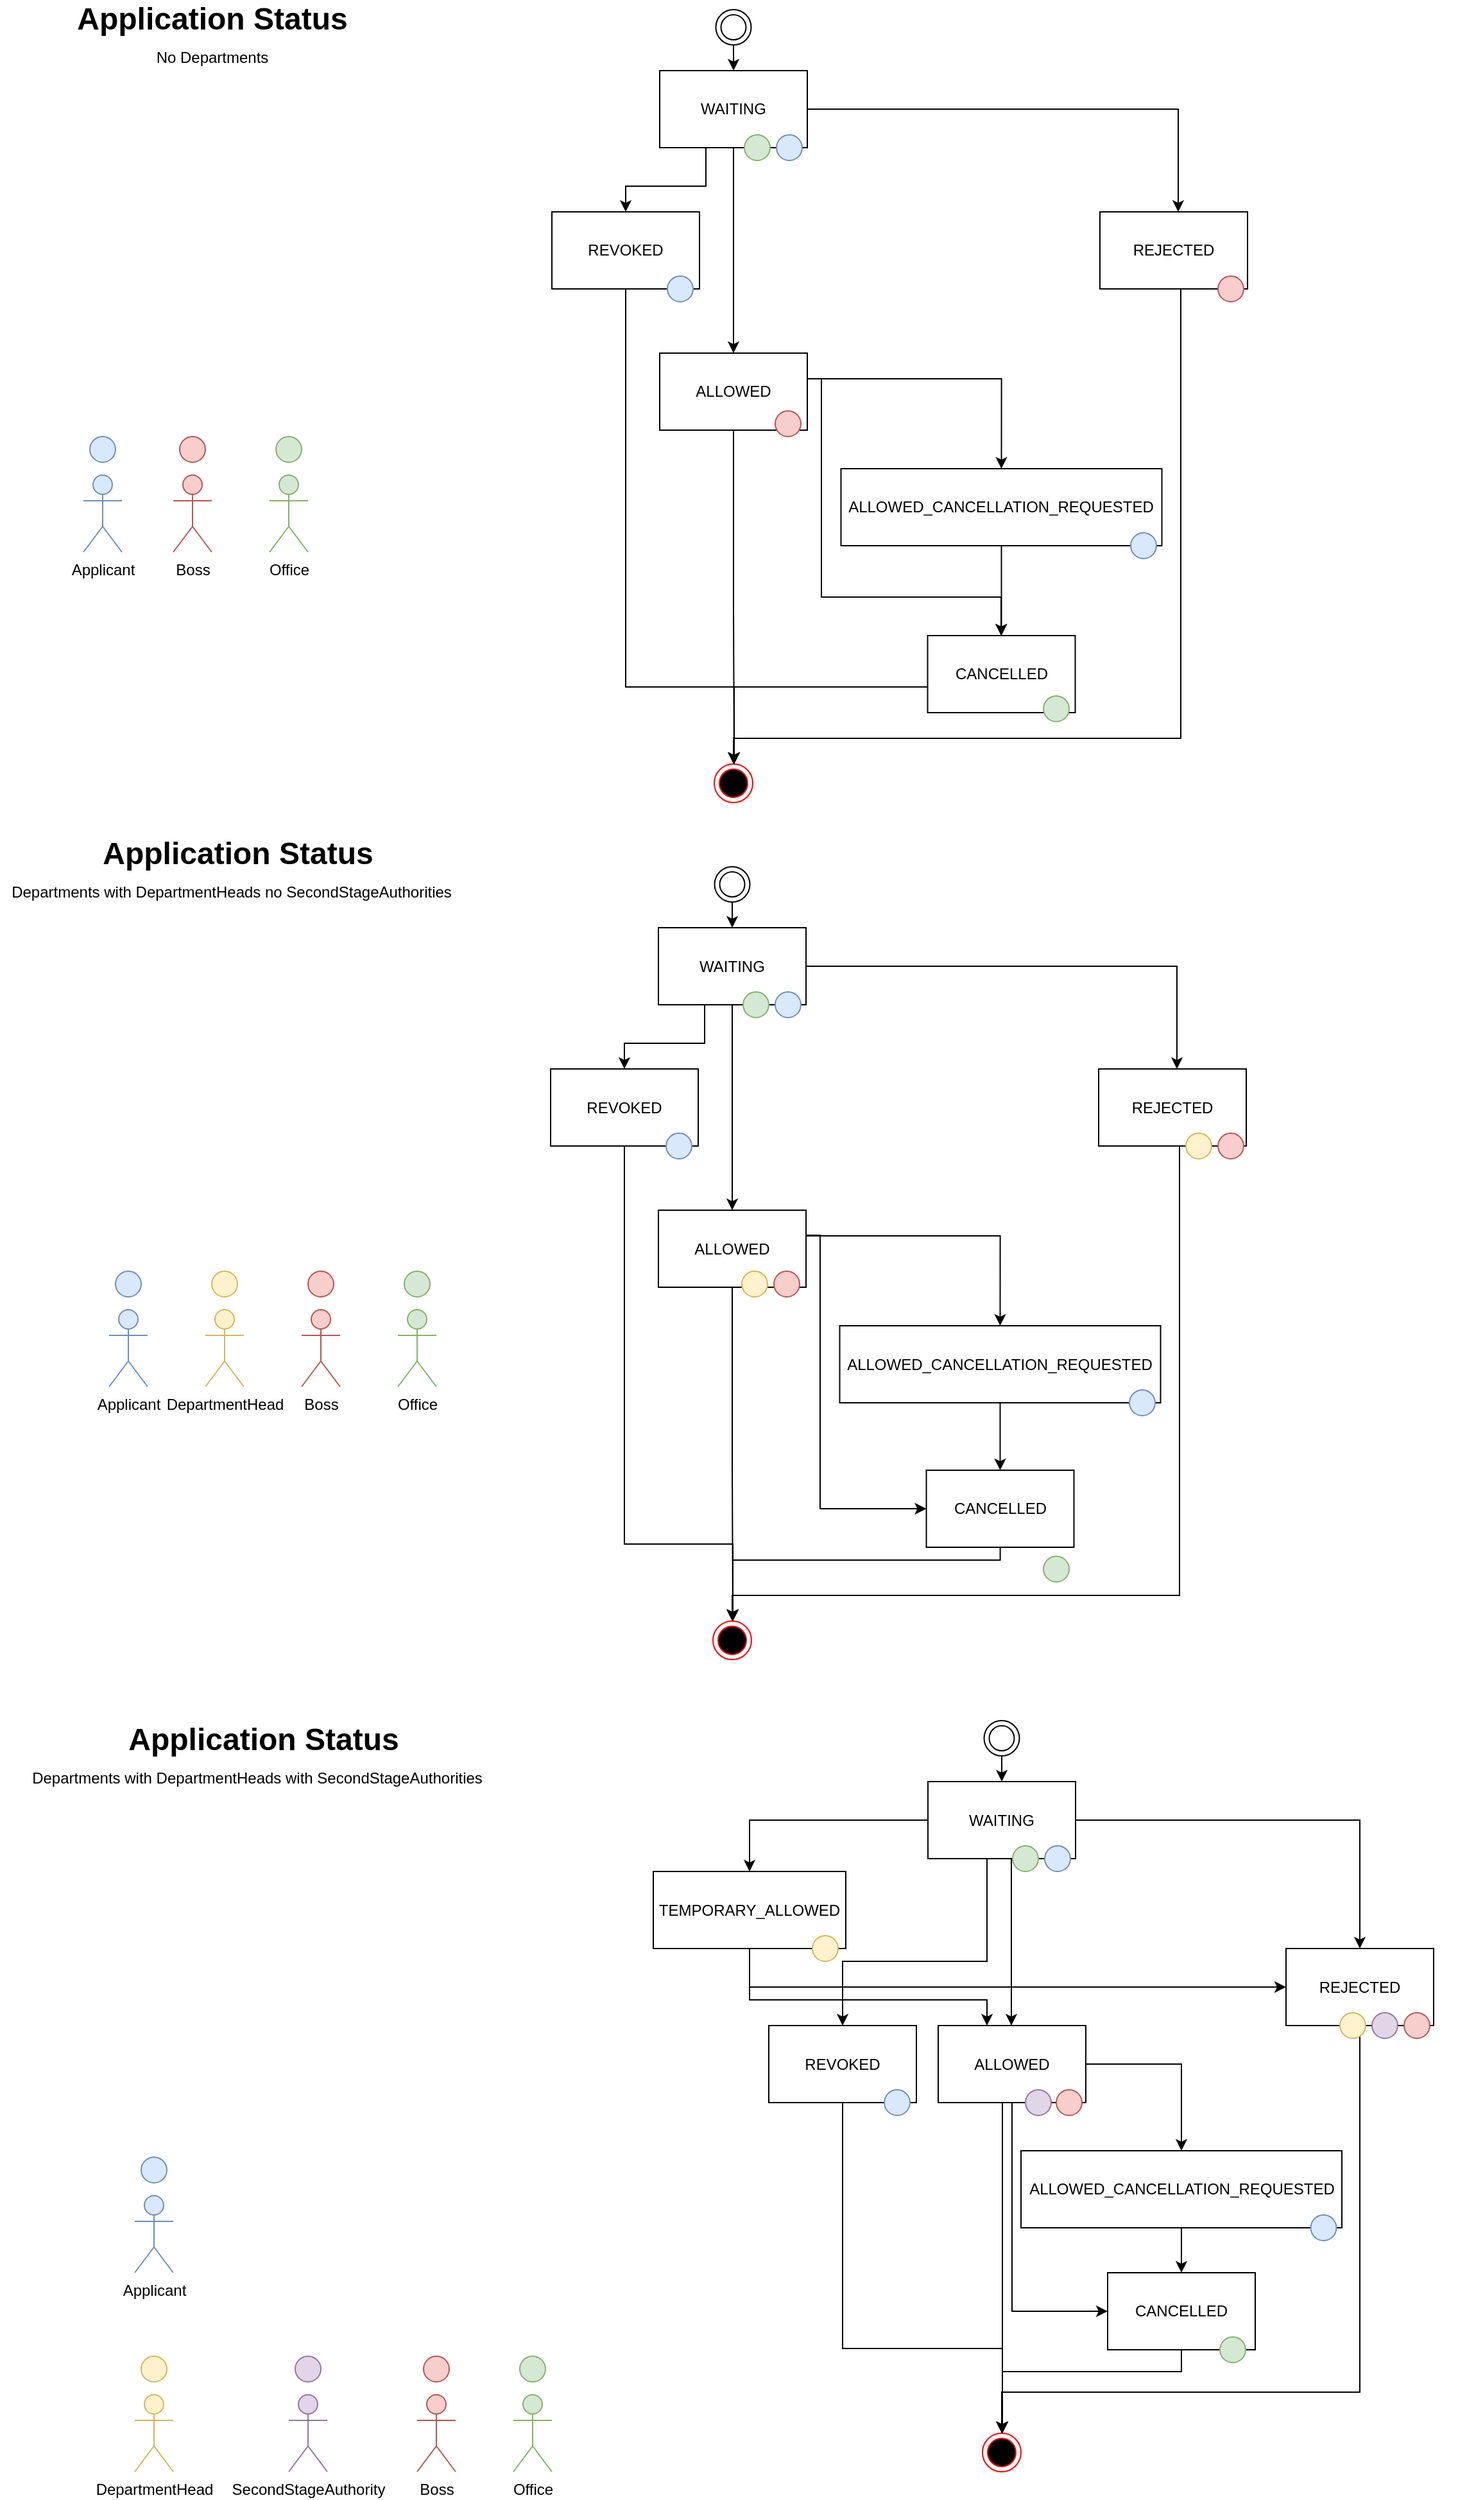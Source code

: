 <mxfile version="14.0.1" type="device"><diagram id="g-xDavWWQ0HRnOwT0rsQ" name="Page-1"><mxGraphModel dx="3197" dy="1385" grid="1" gridSize="10" guides="1" tooltips="1" connect="1" arrows="1" fold="1" page="1" pageScale="1" pageWidth="827" pageHeight="1169" math="0" shadow="0"><root><mxCell id="0"/><mxCell id="1" parent="0"/><mxCell id="nY6R7dculZnkkJ1szElw-7" value="" style="edgeStyle=orthogonalEdgeStyle;rounded=0;orthogonalLoop=1;jettySize=auto;html=1;" parent="1" source="nY6R7dculZnkkJ1szElw-1" target="nY6R7dculZnkkJ1szElw-5" edge="1"><mxGeometry relative="1" as="geometry"/></mxCell><mxCell id="nY6R7dculZnkkJ1szElw-10" style="edgeStyle=orthogonalEdgeStyle;rounded=0;orthogonalLoop=1;jettySize=auto;html=1;" parent="1" source="nY6R7dculZnkkJ1szElw-1" target="nY6R7dculZnkkJ1szElw-9" edge="1"><mxGeometry relative="1" as="geometry"><Array as="points"><mxPoint x="588" y="210"/></Array></mxGeometry></mxCell><mxCell id="nY6R7dculZnkkJ1szElw-24" style="edgeStyle=orthogonalEdgeStyle;rounded=0;orthogonalLoop=1;jettySize=auto;html=1;entryX=0.5;entryY=0;entryDx=0;entryDy=0;" parent="1" source="nY6R7dculZnkkJ1szElw-1" target="nY6R7dculZnkkJ1szElw-21" edge="1"><mxGeometry relative="1" as="geometry"><mxPoint x="120" y="510" as="targetPoint"/><Array as="points"><mxPoint x="220" y="270"/><mxPoint x="158" y="270"/></Array></mxGeometry></mxCell><mxCell id="nY6R7dculZnkkJ1szElw-1" value="WAITING" style="rounded=0;whiteSpace=wrap;html=1;" parent="1" vertex="1"><mxGeometry x="184" y="180" width="115" height="60" as="geometry"/></mxCell><mxCell id="nY6R7dculZnkkJ1szElw-2" value="&lt;b&gt;&lt;font style=&quot;font-size: 24px&quot;&gt;Application Status&lt;/font&gt;&lt;/b&gt;" style="text;html=1;align=center;verticalAlign=middle;resizable=0;points=[];autosize=1;" parent="1" vertex="1"><mxGeometry x="-280" y="130" width="230" height="20" as="geometry"/></mxCell><mxCell id="nY6R7dculZnkkJ1szElw-16" style="edgeStyle=orthogonalEdgeStyle;rounded=0;orthogonalLoop=1;jettySize=auto;html=1;exitX=0.5;exitY=1;exitDx=0;exitDy=0;" parent="1" source="nY6R7dculZnkkJ1szElw-5" target="nY6R7dculZnkkJ1szElw-13" edge="1"><mxGeometry relative="1" as="geometry"><Array as="points"><mxPoint x="242" y="600"/><mxPoint x="242" y="600"/></Array></mxGeometry></mxCell><mxCell id="nY6R7dculZnkkJ1szElw-22" style="edgeStyle=orthogonalEdgeStyle;rounded=0;orthogonalLoop=1;jettySize=auto;html=1;entryX=0.5;entryY=0;entryDx=0;entryDy=0;exitX=1;exitY=0.5;exitDx=0;exitDy=0;" parent="1" source="nY6R7dculZnkkJ1szElw-5" target="7NPfT6Cuin0GZXeHlsJb-2" edge="1"><mxGeometry relative="1" as="geometry"><Array as="points"><mxPoint x="450" y="420"/></Array></mxGeometry></mxCell><mxCell id="7NPfT6Cuin0GZXeHlsJb-9" style="edgeStyle=orthogonalEdgeStyle;rounded=0;orthogonalLoop=1;jettySize=auto;html=1;exitX=1;exitY=0.5;exitDx=0;exitDy=0;" edge="1" parent="1" source="nY6R7dculZnkkJ1szElw-5" target="nY6R7dculZnkkJ1szElw-20"><mxGeometry relative="1" as="geometry"><Array as="points"><mxPoint x="299" y="420"/><mxPoint x="310" y="420"/><mxPoint x="310" y="590"/><mxPoint x="450" y="590"/></Array></mxGeometry></mxCell><mxCell id="nY6R7dculZnkkJ1szElw-5" value="ALLOWED" style="rounded=0;whiteSpace=wrap;html=1;" parent="1" vertex="1"><mxGeometry x="184" y="400" width="115" height="60" as="geometry"/></mxCell><mxCell id="nY6R7dculZnkkJ1szElw-18" style="edgeStyle=orthogonalEdgeStyle;rounded=0;orthogonalLoop=1;jettySize=auto;html=1;entryX=0.5;entryY=0;entryDx=0;entryDy=0;" parent="1" source="nY6R7dculZnkkJ1szElw-9" target="nY6R7dculZnkkJ1szElw-13" edge="1"><mxGeometry relative="1" as="geometry"><Array as="points"><mxPoint x="590" y="700"/><mxPoint x="242" y="700"/></Array></mxGeometry></mxCell><mxCell id="nY6R7dculZnkkJ1szElw-9" value="REJECTED" style="rounded=0;whiteSpace=wrap;html=1;" parent="1" vertex="1"><mxGeometry x="527" y="290" width="115" height="60" as="geometry"/></mxCell><mxCell id="nY6R7dculZnkkJ1szElw-13" value="" style="ellipse;html=1;shape=endState;fillColor=#000000;strokeColor=#ff0000;" parent="1" vertex="1"><mxGeometry x="226.5" y="720" width="30" height="30" as="geometry"/></mxCell><mxCell id="nY6R7dculZnkkJ1szElw-15" style="edgeStyle=orthogonalEdgeStyle;rounded=0;orthogonalLoop=1;jettySize=auto;html=1;" parent="1" source="nY6R7dculZnkkJ1szElw-14" target="nY6R7dculZnkkJ1szElw-1" edge="1"><mxGeometry relative="1" as="geometry"/></mxCell><mxCell id="nY6R7dculZnkkJ1szElw-14" value="" style="ellipse;shape=doubleEllipse;html=1;dashed=0;whitespace=wrap;aspect=fixed;" parent="1" vertex="1"><mxGeometry x="227.75" y="132.5" width="27.5" height="27.5" as="geometry"/></mxCell><mxCell id="nY6R7dculZnkkJ1szElw-23" style="edgeStyle=orthogonalEdgeStyle;rounded=0;orthogonalLoop=1;jettySize=auto;html=1;" parent="1" source="nY6R7dculZnkkJ1szElw-20" target="nY6R7dculZnkkJ1szElw-13" edge="1"><mxGeometry relative="1" as="geometry"><Array as="points"><mxPoint x="242" y="660"/></Array></mxGeometry></mxCell><mxCell id="nY6R7dculZnkkJ1szElw-20" value="CANCELLED" style="rounded=0;whiteSpace=wrap;html=1;" parent="1" vertex="1"><mxGeometry x="392.75" y="620" width="115" height="60" as="geometry"/></mxCell><mxCell id="nY6R7dculZnkkJ1szElw-25" style="edgeStyle=orthogonalEdgeStyle;rounded=0;orthogonalLoop=1;jettySize=auto;html=1;" parent="1" source="nY6R7dculZnkkJ1szElw-21" target="nY6R7dculZnkkJ1szElw-13" edge="1"><mxGeometry relative="1" as="geometry"><Array as="points"><mxPoint x="158" y="660"/><mxPoint x="242" y="660"/></Array></mxGeometry></mxCell><mxCell id="nY6R7dculZnkkJ1szElw-26" value="Boss" style="shape=umlActor;verticalLabelPosition=bottom;verticalAlign=top;html=1;outlineConnect=0;fillColor=#f8cecc;strokeColor=#b85450;" parent="1" vertex="1"><mxGeometry x="-195" y="495" width="30" height="60" as="geometry"/></mxCell><mxCell id="nY6R7dculZnkkJ1szElw-27" value="Applicant" style="shape=umlActor;verticalLabelPosition=bottom;verticalAlign=top;html=1;outlineConnect=0;fillColor=#dae8fc;strokeColor=#6c8ebf;" parent="1" vertex="1"><mxGeometry x="-265" y="495" width="30" height="60" as="geometry"/></mxCell><mxCell id="nY6R7dculZnkkJ1szElw-37" value="" style="ellipse;whiteSpace=wrap;html=1;aspect=fixed;fillColor=#f8cecc;strokeColor=#b85450;" parent="1" vertex="1"><mxGeometry x="-190" y="465" width="20" height="20" as="geometry"/></mxCell><mxCell id="nY6R7dculZnkkJ1szElw-41" value="" style="group" parent="1" vertex="1" connectable="0"><mxGeometry x="569" y="340" width="70" height="20" as="geometry"/></mxCell><mxCell id="nY6R7dculZnkkJ1szElw-40" value="" style="ellipse;whiteSpace=wrap;html=1;aspect=fixed;fillColor=#f8cecc;strokeColor=#b85450;" parent="nY6R7dculZnkkJ1szElw-41" vertex="1"><mxGeometry x="50" width="20" height="20" as="geometry"/></mxCell><mxCell id="nY6R7dculZnkkJ1szElw-46" value="Office" style="shape=umlActor;verticalLabelPosition=bottom;verticalAlign=top;html=1;outlineConnect=0;fillColor=#d5e8d4;strokeColor=#82b366;" parent="1" vertex="1"><mxGeometry x="-120" y="495" width="30" height="60" as="geometry"/></mxCell><mxCell id="nY6R7dculZnkkJ1szElw-51" value="" style="ellipse;whiteSpace=wrap;html=1;aspect=fixed;fillColor=#d5e8d4;strokeColor=#82b366;" parent="1" vertex="1"><mxGeometry x="-115" y="465" width="20" height="20" as="geometry"/></mxCell><mxCell id="nY6R7dculZnkkJ1szElw-52" value="" style="ellipse;whiteSpace=wrap;html=1;aspect=fixed;fillColor=#d5e8d4;strokeColor=#82b366;" parent="1" vertex="1"><mxGeometry x="483" y="667" width="20" height="20" as="geometry"/></mxCell><mxCell id="nY6R7dculZnkkJ1szElw-53" value="" style="ellipse;whiteSpace=wrap;html=1;aspect=fixed;fillColor=#dae8fc;strokeColor=#6c8ebf;" parent="1" vertex="1"><mxGeometry x="-260" y="465" width="20" height="20" as="geometry"/></mxCell><mxCell id="nY6R7dculZnkkJ1szElw-57" value="" style="ellipse;whiteSpace=wrap;html=1;aspect=fixed;fillColor=#dae8fc;strokeColor=#6c8ebf;" parent="1" vertex="1"><mxGeometry x="275" y="230" width="20" height="20" as="geometry"/></mxCell><mxCell id="nY6R7dculZnkkJ1szElw-59" value="" style="group" parent="1" vertex="1" connectable="0"><mxGeometry x="224" y="445" width="70" height="20" as="geometry"/></mxCell><mxCell id="nY6R7dculZnkkJ1szElw-62" value="" style="ellipse;whiteSpace=wrap;html=1;aspect=fixed;fillColor=#f8cecc;strokeColor=#b85450;" parent="nY6R7dculZnkkJ1szElw-59" vertex="1"><mxGeometry x="50" width="20" height="20" as="geometry"/></mxCell><mxCell id="nY6R7dculZnkkJ1szElw-147" value="" style="ellipse;whiteSpace=wrap;html=1;aspect=fixed;fillColor=#d5e8d4;strokeColor=#82b366;" parent="1" vertex="1"><mxGeometry x="250" y="230" width="20" height="20" as="geometry"/></mxCell><mxCell id="nY6R7dculZnkkJ1szElw-153" value="&lt;b&gt;&lt;font style=&quot;font-size: 24px&quot;&gt;Application Status&lt;/font&gt;&lt;/b&gt;" style="text;html=1;align=center;verticalAlign=middle;resizable=0;points=[];autosize=1;" parent="1" vertex="1"><mxGeometry x="-260" y="780" width="230" height="20" as="geometry"/></mxCell><mxCell id="nY6R7dculZnkkJ1szElw-169" value="Boss" style="shape=umlActor;verticalLabelPosition=bottom;verticalAlign=top;html=1;outlineConnect=0;fillColor=#f8cecc;strokeColor=#b85450;" parent="1" vertex="1"><mxGeometry x="-95" y="1145" width="30" height="60" as="geometry"/></mxCell><mxCell id="nY6R7dculZnkkJ1szElw-170" value="Applicant" style="shape=umlActor;verticalLabelPosition=bottom;verticalAlign=top;html=1;outlineConnect=0;fillColor=#dae8fc;strokeColor=#6c8ebf;" parent="1" vertex="1"><mxGeometry x="-245" y="1145" width="30" height="60" as="geometry"/></mxCell><mxCell id="nY6R7dculZnkkJ1szElw-171" value="DepartmentHead" style="shape=umlActor;verticalLabelPosition=bottom;verticalAlign=top;html=1;outlineConnect=0;fillColor=#fff2cc;strokeColor=#d6b656;" parent="1" vertex="1"><mxGeometry x="-170" y="1145" width="30" height="60" as="geometry"/></mxCell><mxCell id="nY6R7dculZnkkJ1szElw-173" value="" style="ellipse;whiteSpace=wrap;html=1;aspect=fixed;fillColor=#fff2cc;strokeColor=#d6b656;" parent="1" vertex="1"><mxGeometry x="-165" y="1115" width="20" height="20" as="geometry"/></mxCell><mxCell id="nY6R7dculZnkkJ1szElw-175" value="" style="ellipse;whiteSpace=wrap;html=1;aspect=fixed;fillColor=#f8cecc;strokeColor=#b85450;" parent="1" vertex="1"><mxGeometry x="-90" y="1115" width="20" height="20" as="geometry"/></mxCell><mxCell id="nY6R7dculZnkkJ1szElw-180" value="Office" style="shape=umlActor;verticalLabelPosition=bottom;verticalAlign=top;html=1;outlineConnect=0;fillColor=#d5e8d4;strokeColor=#82b366;" parent="1" vertex="1"><mxGeometry x="-20" y="1145" width="30" height="60" as="geometry"/></mxCell><mxCell id="nY6R7dculZnkkJ1szElw-181" value="" style="ellipse;whiteSpace=wrap;html=1;aspect=fixed;fillColor=#d5e8d4;strokeColor=#82b366;" parent="1" vertex="1"><mxGeometry x="-15" y="1115" width="20" height="20" as="geometry"/></mxCell><mxCell id="nY6R7dculZnkkJ1szElw-183" value="" style="ellipse;whiteSpace=wrap;html=1;aspect=fixed;fillColor=#dae8fc;strokeColor=#6c8ebf;" parent="1" vertex="1"><mxGeometry x="-240" y="1115" width="20" height="20" as="geometry"/></mxCell><mxCell id="nY6R7dculZnkkJ1szElw-192" value="" style="edgeStyle=orthogonalEdgeStyle;rounded=0;orthogonalLoop=1;jettySize=auto;html=1;" parent="1" source="nY6R7dculZnkkJ1szElw-196" target="nY6R7dculZnkkJ1szElw-200" edge="1"><mxGeometry relative="1" as="geometry"/></mxCell><mxCell id="nY6R7dculZnkkJ1szElw-193" value="" style="edgeStyle=orthogonalEdgeStyle;rounded=0;orthogonalLoop=1;jettySize=auto;html=1;exitX=0;exitY=0.5;exitDx=0;exitDy=0;" parent="1" source="nY6R7dculZnkkJ1szElw-235" target="nY6R7dculZnkkJ1szElw-203" edge="1"><mxGeometry relative="1" as="geometry"><Array as="points"><mxPoint x="458" y="1573"/></Array></mxGeometry></mxCell><mxCell id="nY6R7dculZnkkJ1szElw-194" style="edgeStyle=orthogonalEdgeStyle;rounded=0;orthogonalLoop=1;jettySize=auto;html=1;" parent="1" source="nY6R7dculZnkkJ1szElw-196" target="nY6R7dculZnkkJ1szElw-205" edge="1"><mxGeometry relative="1" as="geometry"/></mxCell><mxCell id="nY6R7dculZnkkJ1szElw-195" style="edgeStyle=orthogonalEdgeStyle;rounded=0;orthogonalLoop=1;jettySize=auto;html=1;entryX=0.5;entryY=0;entryDx=0;entryDy=0;" parent="1" source="nY6R7dculZnkkJ1szElw-196" target="nY6R7dculZnkkJ1szElw-212" edge="1"><mxGeometry relative="1" as="geometry"><mxPoint x="329" y="1842.5" as="targetPoint"/><Array as="points"><mxPoint x="439" y="1652.5"/><mxPoint x="326" y="1652.5"/></Array></mxGeometry></mxCell><mxCell id="nY6R7dculZnkkJ1szElw-196" value="WAITING" style="rounded=0;whiteSpace=wrap;html=1;" parent="1" vertex="1"><mxGeometry x="393" y="1512.5" width="115" height="60" as="geometry"/></mxCell><mxCell id="nY6R7dculZnkkJ1szElw-197" value="&lt;b&gt;&lt;font style=&quot;font-size: 24px&quot;&gt;Application Status&lt;/font&gt;&lt;/b&gt;" style="text;html=1;align=center;verticalAlign=middle;resizable=0;points=[];autosize=1;" parent="1" vertex="1"><mxGeometry x="-240" y="1470" width="230" height="20" as="geometry"/></mxCell><mxCell id="nY6R7dculZnkkJ1szElw-198" value="" style="edgeStyle=orthogonalEdgeStyle;rounded=0;orthogonalLoop=1;jettySize=auto;html=1;" parent="1" source="nY6R7dculZnkkJ1szElw-200" target="nY6R7dculZnkkJ1szElw-203" edge="1"><mxGeometry relative="1" as="geometry"><Array as="points"><mxPoint x="254" y="1682.5"/><mxPoint x="439" y="1682.5"/></Array></mxGeometry></mxCell><mxCell id="nY6R7dculZnkkJ1szElw-199" style="edgeStyle=orthogonalEdgeStyle;rounded=0;orthogonalLoop=1;jettySize=auto;html=1;entryX=0;entryY=0.5;entryDx=0;entryDy=0;" parent="1" target="nY6R7dculZnkkJ1szElw-205" edge="1"><mxGeometry relative="1" as="geometry"><mxPoint x="254" y="1652.5" as="sourcePoint"/><Array as="points"><mxPoint x="254" y="1672.5"/></Array></mxGeometry></mxCell><mxCell id="nY6R7dculZnkkJ1szElw-201" style="edgeStyle=orthogonalEdgeStyle;rounded=0;orthogonalLoop=1;jettySize=auto;html=1;exitX=0.5;exitY=1;exitDx=0;exitDy=0;" parent="1" source="nY6R7dculZnkkJ1szElw-203" target="nY6R7dculZnkkJ1szElw-206" edge="1"><mxGeometry relative="1" as="geometry"><Array as="points"><mxPoint x="451" y="1932.5"/><mxPoint x="451" y="1932.5"/></Array></mxGeometry></mxCell><mxCell id="nY6R7dculZnkkJ1szElw-204" style="edgeStyle=orthogonalEdgeStyle;rounded=0;orthogonalLoop=1;jettySize=auto;html=1;entryX=0.5;entryY=0;entryDx=0;entryDy=0;" parent="1" source="nY6R7dculZnkkJ1szElw-205" target="nY6R7dculZnkkJ1szElw-206" edge="1"><mxGeometry relative="1" as="geometry"><Array as="points"><mxPoint x="730" y="1988"/><mxPoint x="451" y="1988"/></Array></mxGeometry></mxCell><mxCell id="nY6R7dculZnkkJ1szElw-206" value="" style="ellipse;html=1;shape=endState;fillColor=#000000;strokeColor=#ff0000;" parent="1" vertex="1"><mxGeometry x="435.5" y="2020" width="30" height="30" as="geometry"/></mxCell><mxCell id="nY6R7dculZnkkJ1szElw-207" style="edgeStyle=orthogonalEdgeStyle;rounded=0;orthogonalLoop=1;jettySize=auto;html=1;" parent="1" source="nY6R7dculZnkkJ1szElw-208" target="nY6R7dculZnkkJ1szElw-196" edge="1"><mxGeometry relative="1" as="geometry"/></mxCell><mxCell id="nY6R7dculZnkkJ1szElw-208" value="" style="ellipse;shape=doubleEllipse;html=1;dashed=0;whitespace=wrap;aspect=fixed;" parent="1" vertex="1"><mxGeometry x="436.75" y="1465" width="27.5" height="27.5" as="geometry"/></mxCell><mxCell id="nY6R7dculZnkkJ1szElw-209" style="edgeStyle=orthogonalEdgeStyle;rounded=0;orthogonalLoop=1;jettySize=auto;html=1;exitX=0.5;exitY=1;exitDx=0;exitDy=0;" parent="1" source="nY6R7dculZnkkJ1szElw-210" target="nY6R7dculZnkkJ1szElw-206" edge="1"><mxGeometry relative="1" as="geometry"><Array as="points"><mxPoint x="591" y="1972"/><mxPoint x="451" y="1972"/></Array></mxGeometry></mxCell><mxCell id="nY6R7dculZnkkJ1szElw-211" style="edgeStyle=orthogonalEdgeStyle;rounded=0;orthogonalLoop=1;jettySize=auto;html=1;" parent="1" source="nY6R7dculZnkkJ1szElw-212" target="nY6R7dculZnkkJ1szElw-206" edge="1"><mxGeometry relative="1" as="geometry"><Array as="points"><mxPoint x="327" y="1954"/><mxPoint x="451" y="1954"/></Array></mxGeometry></mxCell><mxCell id="nY6R7dculZnkkJ1szElw-213" value="Boss" style="shape=umlActor;verticalLabelPosition=bottom;verticalAlign=top;html=1;outlineConnect=0;fillColor=#f8cecc;strokeColor=#b85450;" parent="1" vertex="1"><mxGeometry x="-5" y="1990" width="30" height="60" as="geometry"/></mxCell><mxCell id="nY6R7dculZnkkJ1szElw-214" value="Applicant" style="shape=umlActor;verticalLabelPosition=bottom;verticalAlign=top;html=1;outlineConnect=0;fillColor=#dae8fc;strokeColor=#6c8ebf;" parent="1" vertex="1"><mxGeometry x="-225" y="1835" width="30" height="60" as="geometry"/></mxCell><mxCell id="nY6R7dculZnkkJ1szElw-215" value="DepartmentHead" style="shape=umlActor;verticalLabelPosition=bottom;verticalAlign=top;html=1;outlineConnect=0;fillColor=#fff2cc;strokeColor=#d6b656;" parent="1" vertex="1"><mxGeometry x="-225" y="1990" width="30" height="60" as="geometry"/></mxCell><mxCell id="nY6R7dculZnkkJ1szElw-216" value="SecondStageAuthority" style="shape=umlActor;verticalLabelPosition=bottom;verticalAlign=top;html=1;outlineConnect=0;fillColor=#e1d5e7;strokeColor=#9673a6;" parent="1" vertex="1"><mxGeometry x="-105" y="1990" width="30" height="60" as="geometry"/></mxCell><mxCell id="nY6R7dculZnkkJ1szElw-217" value="" style="ellipse;whiteSpace=wrap;html=1;aspect=fixed;fillColor=#fff2cc;strokeColor=#d6b656;" parent="1" vertex="1"><mxGeometry x="-220" y="1960" width="20" height="20" as="geometry"/></mxCell><mxCell id="nY6R7dculZnkkJ1szElw-218" value="" style="ellipse;whiteSpace=wrap;html=1;aspect=fixed;fillColor=#e1d5e7;strokeColor=#9673a6;" parent="1" vertex="1"><mxGeometry x="-100" y="1960" width="20" height="20" as="geometry"/></mxCell><mxCell id="nY6R7dculZnkkJ1szElw-219" value="" style="ellipse;whiteSpace=wrap;html=1;aspect=fixed;fillColor=#f8cecc;strokeColor=#b85450;" parent="1" vertex="1"><mxGeometry y="1960" width="20" height="20" as="geometry"/></mxCell><mxCell id="nY6R7dculZnkkJ1szElw-224" value="Office" style="shape=umlActor;verticalLabelPosition=bottom;verticalAlign=top;html=1;outlineConnect=0;fillColor=#d5e8d4;strokeColor=#82b366;" parent="1" vertex="1"><mxGeometry x="70" y="1990" width="30" height="60" as="geometry"/></mxCell><mxCell id="nY6R7dculZnkkJ1szElw-225" value="" style="ellipse;whiteSpace=wrap;html=1;aspect=fixed;fillColor=#d5e8d4;strokeColor=#82b366;" parent="1" vertex="1"><mxGeometry x="75" y="1960" width="20" height="20" as="geometry"/></mxCell><mxCell id="nY6R7dculZnkkJ1szElw-227" value="" style="ellipse;whiteSpace=wrap;html=1;aspect=fixed;fillColor=#dae8fc;strokeColor=#6c8ebf;" parent="1" vertex="1"><mxGeometry x="-220" y="1805" width="20" height="20" as="geometry"/></mxCell><mxCell id="nY6R7dculZnkkJ1szElw-230" value="" style="ellipse;whiteSpace=wrap;html=1;aspect=fixed;fillColor=#dae8fc;strokeColor=#6c8ebf;" parent="1" vertex="1"><mxGeometry x="484" y="1562.5" width="20" height="20" as="geometry"/></mxCell><mxCell id="nY6R7dculZnkkJ1szElw-235" value="" style="ellipse;whiteSpace=wrap;html=1;aspect=fixed;fillColor=#d5e8d4;strokeColor=#82b366;" parent="1" vertex="1"><mxGeometry x="459" y="1562.5" width="20" height="20" as="geometry"/></mxCell><mxCell id="nY6R7dculZnkkJ1szElw-238" value="No Departments" style="text;html=1;align=center;verticalAlign=middle;resizable=0;points=[];autosize=1;" parent="1" vertex="1"><mxGeometry x="-215" y="160" width="100" height="20" as="geometry"/></mxCell><mxCell id="nY6R7dculZnkkJ1szElw-239" value="Departments with DepartmentHeads no SecondStageAuthorities" style="text;html=1;align=center;verticalAlign=middle;resizable=0;points=[];autosize=1;" parent="1" vertex="1"><mxGeometry x="-330" y="810" width="360" height="20" as="geometry"/></mxCell><mxCell id="nY6R7dculZnkkJ1szElw-240" value="Departments with DepartmentHeads with SecondStageAuthorities" style="text;html=1;align=center;verticalAlign=middle;resizable=0;points=[];autosize=1;" parent="1" vertex="1"><mxGeometry x="-315" y="1500" width="370" height="20" as="geometry"/></mxCell><mxCell id="7NPfT6Cuin0GZXeHlsJb-3" style="edgeStyle=orthogonalEdgeStyle;rounded=0;orthogonalLoop=1;jettySize=auto;html=1;exitX=0.5;exitY=1;exitDx=0;exitDy=0;entryX=0.5;entryY=0;entryDx=0;entryDy=0;" edge="1" parent="1" source="7NPfT6Cuin0GZXeHlsJb-2" target="nY6R7dculZnkkJ1szElw-20"><mxGeometry relative="1" as="geometry"/></mxCell><mxCell id="7NPfT6Cuin0GZXeHlsJb-11" value="" style="group" vertex="1" connectable="0" parent="1"><mxGeometry x="100" y="290" width="115" height="70" as="geometry"/></mxCell><mxCell id="nY6R7dculZnkkJ1szElw-21" value="REVOKED" style="rounded=0;whiteSpace=wrap;html=1;" parent="7NPfT6Cuin0GZXeHlsJb-11" vertex="1"><mxGeometry width="115" height="60" as="geometry"/></mxCell><mxCell id="nY6R7dculZnkkJ1szElw-54" value="" style="ellipse;whiteSpace=wrap;html=1;aspect=fixed;fillColor=#dae8fc;strokeColor=#6c8ebf;" parent="7NPfT6Cuin0GZXeHlsJb-11" vertex="1"><mxGeometry x="90" y="50" width="20" height="20" as="geometry"/></mxCell><mxCell id="7NPfT6Cuin0GZXeHlsJb-12" value="" style="group" vertex="1" connectable="0" parent="1"><mxGeometry x="325.25" y="490" width="250" height="70" as="geometry"/></mxCell><mxCell id="7NPfT6Cuin0GZXeHlsJb-2" value="&lt;span class=&quot;blob-code-inner blob-code-marker&quot;&gt;&lt;span class=&quot;pl-c1&quot;&gt;ALLOWED_CANCELLATION_REQUESTED&lt;/span&gt;&lt;/span&gt;" style="rounded=0;whiteSpace=wrap;html=1;" vertex="1" parent="7NPfT6Cuin0GZXeHlsJb-12"><mxGeometry width="250" height="60" as="geometry"/></mxCell><mxCell id="7NPfT6Cuin0GZXeHlsJb-5" value="" style="ellipse;whiteSpace=wrap;html=1;aspect=fixed;fillColor=#dae8fc;strokeColor=#6c8ebf;" vertex="1" parent="7NPfT6Cuin0GZXeHlsJb-12"><mxGeometry x="225.75" y="50" width="20" height="20" as="geometry"/></mxCell><mxCell id="7NPfT6Cuin0GZXeHlsJb-14" value="" style="edgeStyle=orthogonalEdgeStyle;rounded=0;orthogonalLoop=1;jettySize=auto;html=1;" edge="1" parent="1" source="7NPfT6Cuin0GZXeHlsJb-17" target="7NPfT6Cuin0GZXeHlsJb-21"><mxGeometry relative="1" as="geometry"/></mxCell><mxCell id="7NPfT6Cuin0GZXeHlsJb-15" style="edgeStyle=orthogonalEdgeStyle;rounded=0;orthogonalLoop=1;jettySize=auto;html=1;" edge="1" parent="1" source="7NPfT6Cuin0GZXeHlsJb-17" target="7NPfT6Cuin0GZXeHlsJb-23"><mxGeometry relative="1" as="geometry"><Array as="points"><mxPoint x="587" y="877.5"/></Array></mxGeometry></mxCell><mxCell id="7NPfT6Cuin0GZXeHlsJb-16" style="edgeStyle=orthogonalEdgeStyle;rounded=0;orthogonalLoop=1;jettySize=auto;html=1;entryX=0.5;entryY=0;entryDx=0;entryDy=0;" edge="1" parent="1" source="7NPfT6Cuin0GZXeHlsJb-17" target="7NPfT6Cuin0GZXeHlsJb-39"><mxGeometry relative="1" as="geometry"><mxPoint x="119" y="1177.5" as="targetPoint"/><Array as="points"><mxPoint x="219" y="937.5"/><mxPoint x="157" y="937.5"/></Array></mxGeometry></mxCell><mxCell id="7NPfT6Cuin0GZXeHlsJb-17" value="WAITING" style="rounded=0;whiteSpace=wrap;html=1;" vertex="1" parent="1"><mxGeometry x="183" y="847.5" width="115" height="60" as="geometry"/></mxCell><mxCell id="7NPfT6Cuin0GZXeHlsJb-18" style="edgeStyle=orthogonalEdgeStyle;rounded=0;orthogonalLoop=1;jettySize=auto;html=1;exitX=0.5;exitY=1;exitDx=0;exitDy=0;" edge="1" parent="1" source="7NPfT6Cuin0GZXeHlsJb-21" target="7NPfT6Cuin0GZXeHlsJb-24"><mxGeometry relative="1" as="geometry"><Array as="points"><mxPoint x="241" y="1267.5"/><mxPoint x="241" y="1267.5"/></Array></mxGeometry></mxCell><mxCell id="7NPfT6Cuin0GZXeHlsJb-19" style="edgeStyle=orthogonalEdgeStyle;rounded=0;orthogonalLoop=1;jettySize=auto;html=1;entryX=0.5;entryY=0;entryDx=0;entryDy=0;exitX=1;exitY=0.5;exitDx=0;exitDy=0;" edge="1" parent="1" source="7NPfT6Cuin0GZXeHlsJb-21" target="7NPfT6Cuin0GZXeHlsJb-42"><mxGeometry relative="1" as="geometry"><Array as="points"><mxPoint x="449" y="1087.5"/></Array></mxGeometry></mxCell><mxCell id="7NPfT6Cuin0GZXeHlsJb-20" style="edgeStyle=orthogonalEdgeStyle;rounded=0;orthogonalLoop=1;jettySize=auto;html=1;exitX=1;exitY=0.5;exitDx=0;exitDy=0;entryX=0;entryY=0.5;entryDx=0;entryDy=0;" edge="1" parent="1" source="7NPfT6Cuin0GZXeHlsJb-21" target="7NPfT6Cuin0GZXeHlsJb-28"><mxGeometry relative="1" as="geometry"><Array as="points"><mxPoint x="298" y="1087"/><mxPoint x="309" y="1087"/><mxPoint x="309" y="1300"/></Array></mxGeometry></mxCell><mxCell id="7NPfT6Cuin0GZXeHlsJb-21" value="ALLOWED" style="rounded=0;whiteSpace=wrap;html=1;" vertex="1" parent="1"><mxGeometry x="183" y="1067.5" width="115" height="60" as="geometry"/></mxCell><mxCell id="7NPfT6Cuin0GZXeHlsJb-22" style="edgeStyle=orthogonalEdgeStyle;rounded=0;orthogonalLoop=1;jettySize=auto;html=1;entryX=0.5;entryY=0;entryDx=0;entryDy=0;" edge="1" parent="1" source="7NPfT6Cuin0GZXeHlsJb-23" target="7NPfT6Cuin0GZXeHlsJb-24"><mxGeometry relative="1" as="geometry"><Array as="points"><mxPoint x="589" y="1367.5"/><mxPoint x="241" y="1367.5"/></Array></mxGeometry></mxCell><mxCell id="7NPfT6Cuin0GZXeHlsJb-23" value="REJECTED" style="rounded=0;whiteSpace=wrap;html=1;" vertex="1" parent="1"><mxGeometry x="526" y="957.5" width="115" height="60" as="geometry"/></mxCell><mxCell id="7NPfT6Cuin0GZXeHlsJb-24" value="" style="ellipse;html=1;shape=endState;fillColor=#000000;strokeColor=#ff0000;" vertex="1" parent="1"><mxGeometry x="225.5" y="1387.5" width="30" height="30" as="geometry"/></mxCell><mxCell id="7NPfT6Cuin0GZXeHlsJb-25" style="edgeStyle=orthogonalEdgeStyle;rounded=0;orthogonalLoop=1;jettySize=auto;html=1;" edge="1" parent="1" source="7NPfT6Cuin0GZXeHlsJb-26" target="7NPfT6Cuin0GZXeHlsJb-17"><mxGeometry relative="1" as="geometry"/></mxCell><mxCell id="7NPfT6Cuin0GZXeHlsJb-26" value="" style="ellipse;shape=doubleEllipse;html=1;dashed=0;whitespace=wrap;aspect=fixed;" vertex="1" parent="1"><mxGeometry x="226.75" y="800" width="27.5" height="27.5" as="geometry"/></mxCell><mxCell id="7NPfT6Cuin0GZXeHlsJb-27" style="edgeStyle=orthogonalEdgeStyle;rounded=0;orthogonalLoop=1;jettySize=auto;html=1;" edge="1" parent="1" source="7NPfT6Cuin0GZXeHlsJb-28" target="7NPfT6Cuin0GZXeHlsJb-24"><mxGeometry relative="1" as="geometry"><Array as="points"><mxPoint x="449" y="1340"/><mxPoint x="241" y="1340"/></Array></mxGeometry></mxCell><mxCell id="7NPfT6Cuin0GZXeHlsJb-28" value="CANCELLED" style="rounded=0;whiteSpace=wrap;html=1;" vertex="1" parent="1"><mxGeometry x="391.75" y="1270" width="115" height="60" as="geometry"/></mxCell><mxCell id="7NPfT6Cuin0GZXeHlsJb-29" style="edgeStyle=orthogonalEdgeStyle;rounded=0;orthogonalLoop=1;jettySize=auto;html=1;" edge="1" parent="1" source="7NPfT6Cuin0GZXeHlsJb-39" target="7NPfT6Cuin0GZXeHlsJb-24"><mxGeometry relative="1" as="geometry"><Array as="points"><mxPoint x="157" y="1327.5"/><mxPoint x="241" y="1327.5"/></Array></mxGeometry></mxCell><mxCell id="7NPfT6Cuin0GZXeHlsJb-30" value="" style="group" vertex="1" connectable="0" parent="1"><mxGeometry x="569" y="1007.5" width="70" height="20" as="geometry"/></mxCell><mxCell id="7NPfT6Cuin0GZXeHlsJb-31" value="" style="ellipse;whiteSpace=wrap;html=1;aspect=fixed;fillColor=#f8cecc;strokeColor=#b85450;" vertex="1" parent="7NPfT6Cuin0GZXeHlsJb-30"><mxGeometry x="50" width="20" height="20" as="geometry"/></mxCell><mxCell id="7NPfT6Cuin0GZXeHlsJb-32" value="" style="ellipse;whiteSpace=wrap;html=1;aspect=fixed;fillColor=#d5e8d4;strokeColor=#82b366;" vertex="1" parent="1"><mxGeometry x="483" y="1337" width="20" height="20" as="geometry"/></mxCell><mxCell id="7NPfT6Cuin0GZXeHlsJb-33" value="" style="ellipse;whiteSpace=wrap;html=1;aspect=fixed;fillColor=#dae8fc;strokeColor=#6c8ebf;" vertex="1" parent="1"><mxGeometry x="274" y="897.5" width="20" height="20" as="geometry"/></mxCell><mxCell id="7NPfT6Cuin0GZXeHlsJb-34" value="" style="group" vertex="1" connectable="0" parent="1"><mxGeometry x="223" y="1115" width="70" height="20" as="geometry"/></mxCell><mxCell id="7NPfT6Cuin0GZXeHlsJb-35" value="" style="ellipse;whiteSpace=wrap;html=1;aspect=fixed;fillColor=#f8cecc;strokeColor=#b85450;" vertex="1" parent="7NPfT6Cuin0GZXeHlsJb-34"><mxGeometry x="50" width="20" height="20" as="geometry"/></mxCell><mxCell id="7NPfT6Cuin0GZXeHlsJb-36" value="" style="ellipse;whiteSpace=wrap;html=1;aspect=fixed;fillColor=#d5e8d4;strokeColor=#82b366;" vertex="1" parent="1"><mxGeometry x="249" y="897.5" width="20" height="20" as="geometry"/></mxCell><mxCell id="7NPfT6Cuin0GZXeHlsJb-37" style="edgeStyle=orthogonalEdgeStyle;rounded=0;orthogonalLoop=1;jettySize=auto;html=1;exitX=0.5;exitY=1;exitDx=0;exitDy=0;entryX=0.5;entryY=0;entryDx=0;entryDy=0;" edge="1" parent="1" source="7NPfT6Cuin0GZXeHlsJb-42" target="7NPfT6Cuin0GZXeHlsJb-28"><mxGeometry relative="1" as="geometry"/></mxCell><mxCell id="7NPfT6Cuin0GZXeHlsJb-38" value="" style="group" vertex="1" connectable="0" parent="1"><mxGeometry x="99" y="957.5" width="115" height="70" as="geometry"/></mxCell><mxCell id="7NPfT6Cuin0GZXeHlsJb-39" value="REVOKED" style="rounded=0;whiteSpace=wrap;html=1;" vertex="1" parent="7NPfT6Cuin0GZXeHlsJb-38"><mxGeometry width="115" height="60" as="geometry"/></mxCell><mxCell id="7NPfT6Cuin0GZXeHlsJb-40" value="" style="ellipse;whiteSpace=wrap;html=1;aspect=fixed;fillColor=#dae8fc;strokeColor=#6c8ebf;" vertex="1" parent="7NPfT6Cuin0GZXeHlsJb-38"><mxGeometry x="90" y="50" width="20" height="20" as="geometry"/></mxCell><mxCell id="7NPfT6Cuin0GZXeHlsJb-41" value="" style="group" vertex="1" connectable="0" parent="1"><mxGeometry x="324.25" y="1157.5" width="250" height="70" as="geometry"/></mxCell><mxCell id="7NPfT6Cuin0GZXeHlsJb-42" value="&lt;span class=&quot;blob-code-inner blob-code-marker&quot;&gt;&lt;span class=&quot;pl-c1&quot;&gt;ALLOWED_CANCELLATION_REQUESTED&lt;/span&gt;&lt;/span&gt;" style="rounded=0;whiteSpace=wrap;html=1;" vertex="1" parent="7NPfT6Cuin0GZXeHlsJb-41"><mxGeometry width="250" height="60" as="geometry"/></mxCell><mxCell id="7NPfT6Cuin0GZXeHlsJb-43" value="" style="ellipse;whiteSpace=wrap;html=1;aspect=fixed;fillColor=#dae8fc;strokeColor=#6c8ebf;" vertex="1" parent="7NPfT6Cuin0GZXeHlsJb-41"><mxGeometry x="225.75" y="50" width="20" height="20" as="geometry"/></mxCell><mxCell id="7NPfT6Cuin0GZXeHlsJb-49" value="" style="ellipse;whiteSpace=wrap;html=1;aspect=fixed;fillColor=#fff2cc;strokeColor=#d6b656;" vertex="1" parent="1"><mxGeometry x="594" y="1007.5" width="20" height="20" as="geometry"/></mxCell><mxCell id="7NPfT6Cuin0GZXeHlsJb-51" value="" style="ellipse;whiteSpace=wrap;html=1;aspect=fixed;fillColor=#fff2cc;strokeColor=#d6b656;" vertex="1" parent="1"><mxGeometry x="248" y="1115" width="20" height="20" as="geometry"/></mxCell><mxCell id="7NPfT6Cuin0GZXeHlsJb-96" value="" style="group" vertex="1" connectable="0" parent="1"><mxGeometry x="179" y="1582.5" width="150" height="70" as="geometry"/></mxCell><mxCell id="nY6R7dculZnkkJ1szElw-200" value="TEMPORARY_ALLOWED" style="rounded=0;whiteSpace=wrap;html=1;" parent="7NPfT6Cuin0GZXeHlsJb-96" vertex="1"><mxGeometry width="150" height="60" as="geometry"/></mxCell><mxCell id="nY6R7dculZnkkJ1szElw-229" value="" style="ellipse;whiteSpace=wrap;html=1;aspect=fixed;fillColor=#fff2cc;strokeColor=#d6b656;" parent="7NPfT6Cuin0GZXeHlsJb-96" vertex="1"><mxGeometry x="124" y="50" width="20" height="20" as="geometry"/></mxCell><mxCell id="7NPfT6Cuin0GZXeHlsJb-97" value="" style="group" vertex="1" connectable="0" parent="1"><mxGeometry x="269" y="1702.5" width="115" height="70" as="geometry"/></mxCell><mxCell id="nY6R7dculZnkkJ1szElw-212" value="REVOKED" style="rounded=0;whiteSpace=wrap;html=1;" parent="7NPfT6Cuin0GZXeHlsJb-97" vertex="1"><mxGeometry width="115" height="60" as="geometry"/></mxCell><mxCell id="nY6R7dculZnkkJ1szElw-228" value="" style="ellipse;whiteSpace=wrap;html=1;aspect=fixed;fillColor=#dae8fc;strokeColor=#6c8ebf;" parent="7NPfT6Cuin0GZXeHlsJb-97" vertex="1"><mxGeometry x="90" y="50" width="20" height="20" as="geometry"/></mxCell><mxCell id="7NPfT6Cuin0GZXeHlsJb-98" value="" style="group;fontStyle=0" vertex="1" connectable="0" parent="1"><mxGeometry x="401" y="1702.5" width="136" height="70" as="geometry"/></mxCell><mxCell id="nY6R7dculZnkkJ1szElw-203" value="ALLOWED" style="rounded=0;whiteSpace=wrap;html=1;" parent="7NPfT6Cuin0GZXeHlsJb-98" vertex="1"><mxGeometry width="115" height="60" as="geometry"/></mxCell><mxCell id="nY6R7dculZnkkJ1szElw-233" value="" style="ellipse;whiteSpace=wrap;html=1;aspect=fixed;fillColor=#e1d5e7;strokeColor=#9673a6;" parent="7NPfT6Cuin0GZXeHlsJb-98" vertex="1"><mxGeometry x="68" y="50" width="20" height="20" as="geometry"/></mxCell><mxCell id="nY6R7dculZnkkJ1szElw-234" value="" style="ellipse;whiteSpace=wrap;html=1;aspect=fixed;fillColor=#f8cecc;strokeColor=#b85450;" parent="7NPfT6Cuin0GZXeHlsJb-98" vertex="1"><mxGeometry x="92" y="50" width="20" height="20" as="geometry"/></mxCell><mxCell id="7NPfT6Cuin0GZXeHlsJb-99" value="" style="group" vertex="1" connectable="0" parent="1"><mxGeometry x="533" y="1895" width="115" height="70" as="geometry"/></mxCell><mxCell id="nY6R7dculZnkkJ1szElw-210" value="CANCELLED" style="rounded=0;whiteSpace=wrap;html=1;" parent="7NPfT6Cuin0GZXeHlsJb-99" vertex="1"><mxGeometry width="115" height="60" as="geometry"/></mxCell><mxCell id="nY6R7dculZnkkJ1szElw-226" value="" style="ellipse;whiteSpace=wrap;html=1;aspect=fixed;fillColor=#d5e8d4;strokeColor=#82b366;" parent="7NPfT6Cuin0GZXeHlsJb-99" vertex="1"><mxGeometry x="87.5" y="50" width="20" height="20" as="geometry"/></mxCell><mxCell id="7NPfT6Cuin0GZXeHlsJb-100" value="" style="group" vertex="1" connectable="0" parent="1"><mxGeometry x="672" y="1642.5" width="140" height="70" as="geometry"/></mxCell><mxCell id="nY6R7dculZnkkJ1szElw-205" value="REJECTED" style="rounded=0;whiteSpace=wrap;html=1;" parent="7NPfT6Cuin0GZXeHlsJb-100" vertex="1"><mxGeometry width="115" height="60" as="geometry"/></mxCell><mxCell id="nY6R7dculZnkkJ1szElw-220" value="" style="group" parent="7NPfT6Cuin0GZXeHlsJb-100" vertex="1" connectable="0"><mxGeometry x="42" y="50" width="70" height="20" as="geometry"/></mxCell><mxCell id="nY6R7dculZnkkJ1szElw-221" value="" style="ellipse;whiteSpace=wrap;html=1;aspect=fixed;fillColor=#fff2cc;strokeColor=#d6b656;" parent="nY6R7dculZnkkJ1szElw-220" vertex="1"><mxGeometry width="20" height="20" as="geometry"/></mxCell><mxCell id="nY6R7dculZnkkJ1szElw-222" value="" style="ellipse;whiteSpace=wrap;html=1;aspect=fixed;fillColor=#e1d5e7;strokeColor=#9673a6;" parent="nY6R7dculZnkkJ1szElw-220" vertex="1"><mxGeometry x="25" width="20" height="20" as="geometry"/></mxCell><mxCell id="nY6R7dculZnkkJ1szElw-223" value="" style="ellipse;whiteSpace=wrap;html=1;aspect=fixed;fillColor=#f8cecc;strokeColor=#b85450;" parent="nY6R7dculZnkkJ1szElw-220" vertex="1"><mxGeometry x="50" width="20" height="20" as="geometry"/></mxCell><mxCell id="7NPfT6Cuin0GZXeHlsJb-101" value="" style="group" vertex="1" connectable="0" parent="1"><mxGeometry x="465.5" y="1800" width="250" height="70" as="geometry"/></mxCell><mxCell id="7NPfT6Cuin0GZXeHlsJb-91" value="&lt;span class=&quot;blob-code-inner blob-code-marker&quot;&gt;&lt;span class=&quot;pl-c1&quot;&gt;ALLOWED_CANCELLATION_REQUESTED&lt;/span&gt;&lt;/span&gt;" style="rounded=0;whiteSpace=wrap;html=1;container=0;" vertex="1" parent="7NPfT6Cuin0GZXeHlsJb-101"><mxGeometry width="250" height="60" as="geometry"/></mxCell><mxCell id="7NPfT6Cuin0GZXeHlsJb-92" value="" style="ellipse;whiteSpace=wrap;html=1;aspect=fixed;fillColor=#dae8fc;strokeColor=#6c8ebf;container=0;" vertex="1" parent="7NPfT6Cuin0GZXeHlsJb-101"><mxGeometry x="225.75" y="50" width="20" height="20" as="geometry"/></mxCell><mxCell id="7NPfT6Cuin0GZXeHlsJb-102" style="edgeStyle=orthogonalEdgeStyle;rounded=0;orthogonalLoop=1;jettySize=auto;html=1;exitX=1;exitY=0.5;exitDx=0;exitDy=0;entryX=0.5;entryY=0;entryDx=0;entryDy=0;" edge="1" parent="1" source="nY6R7dculZnkkJ1szElw-203" target="7NPfT6Cuin0GZXeHlsJb-91"><mxGeometry relative="1" as="geometry"/></mxCell><mxCell id="7NPfT6Cuin0GZXeHlsJb-104" style="edgeStyle=orthogonalEdgeStyle;rounded=0;orthogonalLoop=1;jettySize=auto;html=1;exitX=0.5;exitY=1;exitDx=0;exitDy=0;entryX=0.5;entryY=0;entryDx=0;entryDy=0;" edge="1" parent="1" source="7NPfT6Cuin0GZXeHlsJb-91" target="nY6R7dculZnkkJ1szElw-210"><mxGeometry relative="1" as="geometry"/></mxCell><mxCell id="7NPfT6Cuin0GZXeHlsJb-106" style="edgeStyle=orthogonalEdgeStyle;rounded=0;orthogonalLoop=1;jettySize=auto;html=1;exitX=0.5;exitY=1;exitDx=0;exitDy=0;entryX=0;entryY=0.5;entryDx=0;entryDy=0;" edge="1" parent="1" source="nY6R7dculZnkkJ1szElw-203" target="nY6R7dculZnkkJ1szElw-210"><mxGeometry relative="1" as="geometry"/></mxCell></root></mxGraphModel></diagram></mxfile>